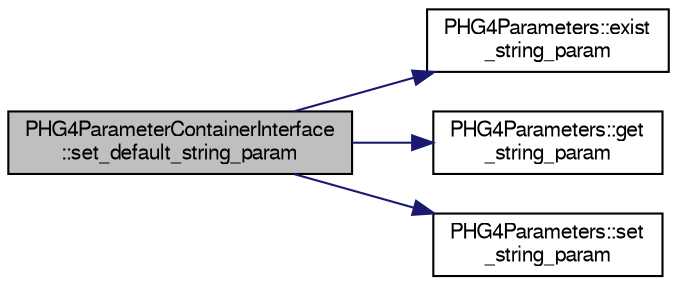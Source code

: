 digraph "PHG4ParameterContainerInterface::set_default_string_param"
{
  bgcolor="transparent";
  edge [fontname="FreeSans",fontsize="10",labelfontname="FreeSans",labelfontsize="10"];
  node [fontname="FreeSans",fontsize="10",shape=record];
  rankdir="LR";
  Node1 [label="PHG4ParameterContainerInterface\l::set_default_string_param",height=0.2,width=0.4,color="black", fillcolor="grey75", style="filled" fontcolor="black"];
  Node1 -> Node2 [color="midnightblue",fontsize="10",style="solid",fontname="FreeSans"];
  Node2 [label="PHG4Parameters::exist\l_string_param",height=0.2,width=0.4,color="black",URL="$da/d29/classPHG4Parameters.html#a7203a0be365c90a9cc3a67f8f0a2c82e"];
  Node1 -> Node3 [color="midnightblue",fontsize="10",style="solid",fontname="FreeSans"];
  Node3 [label="PHG4Parameters::get\l_string_param",height=0.2,width=0.4,color="black",URL="$da/d29/classPHG4Parameters.html#afdcce8ef5dc17de51c5eeb70a70ea376"];
  Node1 -> Node4 [color="midnightblue",fontsize="10",style="solid",fontname="FreeSans"];
  Node4 [label="PHG4Parameters::set\l_string_param",height=0.2,width=0.4,color="black",URL="$da/d29/classPHG4Parameters.html#ac0ae53e353d265af89ecb5ef10d9da3e"];
}

